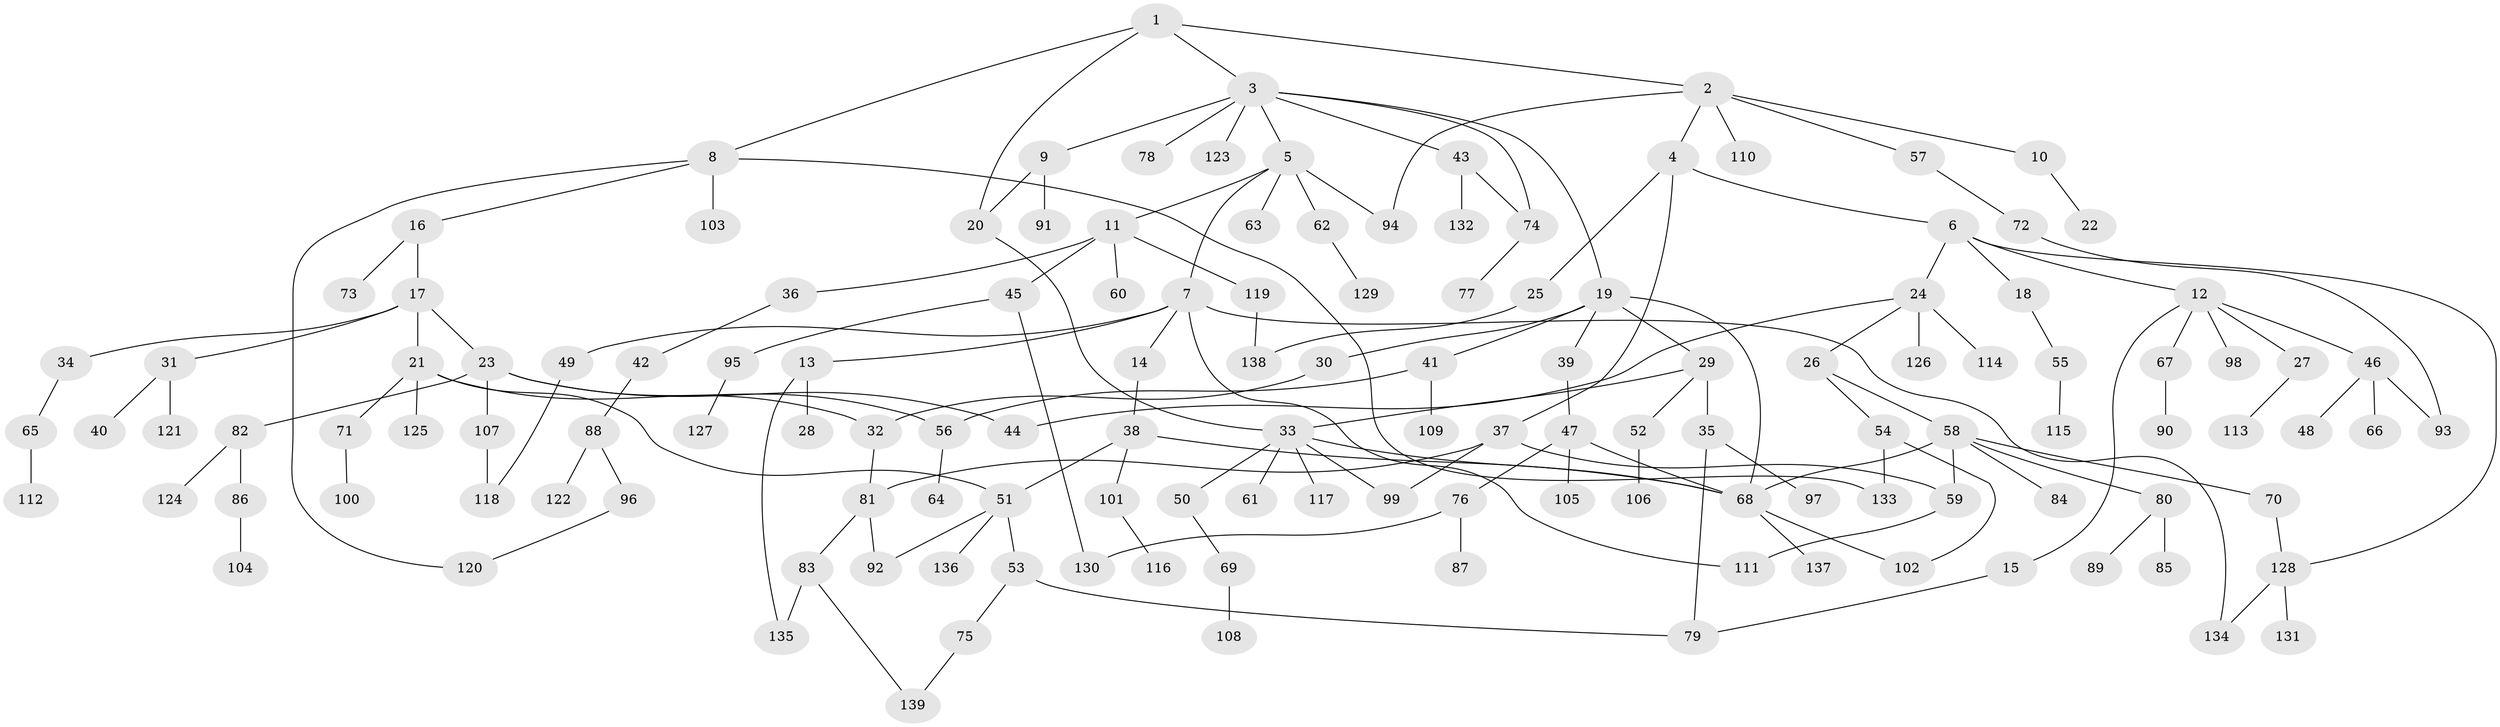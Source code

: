 // coarse degree distribution, {15: 0.01818181818181818, 4: 0.01818181818181818, 13: 0.01818181818181818, 6: 0.05454545454545454, 2: 0.2727272727272727, 8: 0.01818181818181818, 12: 0.01818181818181818, 5: 0.05454545454545454, 1: 0.43636363636363634, 3: 0.09090909090909091}
// Generated by graph-tools (version 1.1) at 2025/17/03/04/25 18:17:13]
// undirected, 139 vertices, 168 edges
graph export_dot {
graph [start="1"]
  node [color=gray90,style=filled];
  1;
  2;
  3;
  4;
  5;
  6;
  7;
  8;
  9;
  10;
  11;
  12;
  13;
  14;
  15;
  16;
  17;
  18;
  19;
  20;
  21;
  22;
  23;
  24;
  25;
  26;
  27;
  28;
  29;
  30;
  31;
  32;
  33;
  34;
  35;
  36;
  37;
  38;
  39;
  40;
  41;
  42;
  43;
  44;
  45;
  46;
  47;
  48;
  49;
  50;
  51;
  52;
  53;
  54;
  55;
  56;
  57;
  58;
  59;
  60;
  61;
  62;
  63;
  64;
  65;
  66;
  67;
  68;
  69;
  70;
  71;
  72;
  73;
  74;
  75;
  76;
  77;
  78;
  79;
  80;
  81;
  82;
  83;
  84;
  85;
  86;
  87;
  88;
  89;
  90;
  91;
  92;
  93;
  94;
  95;
  96;
  97;
  98;
  99;
  100;
  101;
  102;
  103;
  104;
  105;
  106;
  107;
  108;
  109;
  110;
  111;
  112;
  113;
  114;
  115;
  116;
  117;
  118;
  119;
  120;
  121;
  122;
  123;
  124;
  125;
  126;
  127;
  128;
  129;
  130;
  131;
  132;
  133;
  134;
  135;
  136;
  137;
  138;
  139;
  1 -- 2;
  1 -- 3;
  1 -- 8;
  1 -- 20;
  2 -- 4;
  2 -- 10;
  2 -- 57;
  2 -- 94;
  2 -- 110;
  3 -- 5;
  3 -- 9;
  3 -- 19;
  3 -- 43;
  3 -- 78;
  3 -- 123;
  3 -- 74;
  4 -- 6;
  4 -- 25;
  4 -- 37;
  5 -- 7;
  5 -- 11;
  5 -- 62;
  5 -- 63;
  5 -- 94;
  6 -- 12;
  6 -- 18;
  6 -- 24;
  6 -- 128;
  7 -- 13;
  7 -- 14;
  7 -- 49;
  7 -- 111;
  7 -- 134;
  8 -- 16;
  8 -- 103;
  8 -- 120;
  8 -- 133;
  9 -- 91;
  9 -- 20;
  10 -- 22;
  11 -- 36;
  11 -- 45;
  11 -- 60;
  11 -- 119;
  12 -- 15;
  12 -- 27;
  12 -- 46;
  12 -- 67;
  12 -- 98;
  13 -- 28;
  13 -- 135;
  14 -- 38;
  15 -- 79;
  16 -- 17;
  16 -- 73;
  17 -- 21;
  17 -- 23;
  17 -- 31;
  17 -- 34;
  18 -- 55;
  19 -- 29;
  19 -- 30;
  19 -- 39;
  19 -- 41;
  19 -- 68;
  20 -- 33;
  21 -- 51;
  21 -- 71;
  21 -- 125;
  21 -- 32;
  23 -- 82;
  23 -- 107;
  23 -- 44;
  23 -- 56;
  24 -- 26;
  24 -- 44;
  24 -- 114;
  24 -- 126;
  25 -- 138;
  26 -- 54;
  26 -- 58;
  27 -- 113;
  29 -- 33;
  29 -- 35;
  29 -- 52;
  30 -- 32;
  31 -- 40;
  31 -- 121;
  32 -- 81;
  33 -- 50;
  33 -- 61;
  33 -- 117;
  33 -- 68;
  33 -- 99;
  34 -- 65;
  35 -- 97;
  35 -- 79;
  36 -- 42;
  37 -- 99;
  37 -- 59;
  37 -- 81;
  38 -- 101;
  38 -- 68;
  38 -- 51;
  39 -- 47;
  41 -- 56;
  41 -- 109;
  42 -- 88;
  43 -- 74;
  43 -- 132;
  45 -- 95;
  45 -- 130;
  46 -- 48;
  46 -- 66;
  46 -- 93;
  47 -- 68;
  47 -- 76;
  47 -- 105;
  49 -- 118;
  50 -- 69;
  51 -- 53;
  51 -- 92;
  51 -- 136;
  52 -- 106;
  53 -- 75;
  53 -- 79;
  54 -- 102;
  54 -- 133;
  55 -- 115;
  56 -- 64;
  57 -- 72;
  58 -- 59;
  58 -- 70;
  58 -- 80;
  58 -- 84;
  58 -- 68;
  59 -- 111;
  62 -- 129;
  65 -- 112;
  67 -- 90;
  68 -- 102;
  68 -- 137;
  69 -- 108;
  70 -- 128;
  71 -- 100;
  72 -- 93;
  74 -- 77;
  75 -- 139;
  76 -- 87;
  76 -- 130;
  80 -- 85;
  80 -- 89;
  81 -- 83;
  81 -- 92;
  82 -- 86;
  82 -- 124;
  83 -- 135;
  83 -- 139;
  86 -- 104;
  88 -- 96;
  88 -- 122;
  95 -- 127;
  96 -- 120;
  101 -- 116;
  107 -- 118;
  119 -- 138;
  128 -- 131;
  128 -- 134;
}
